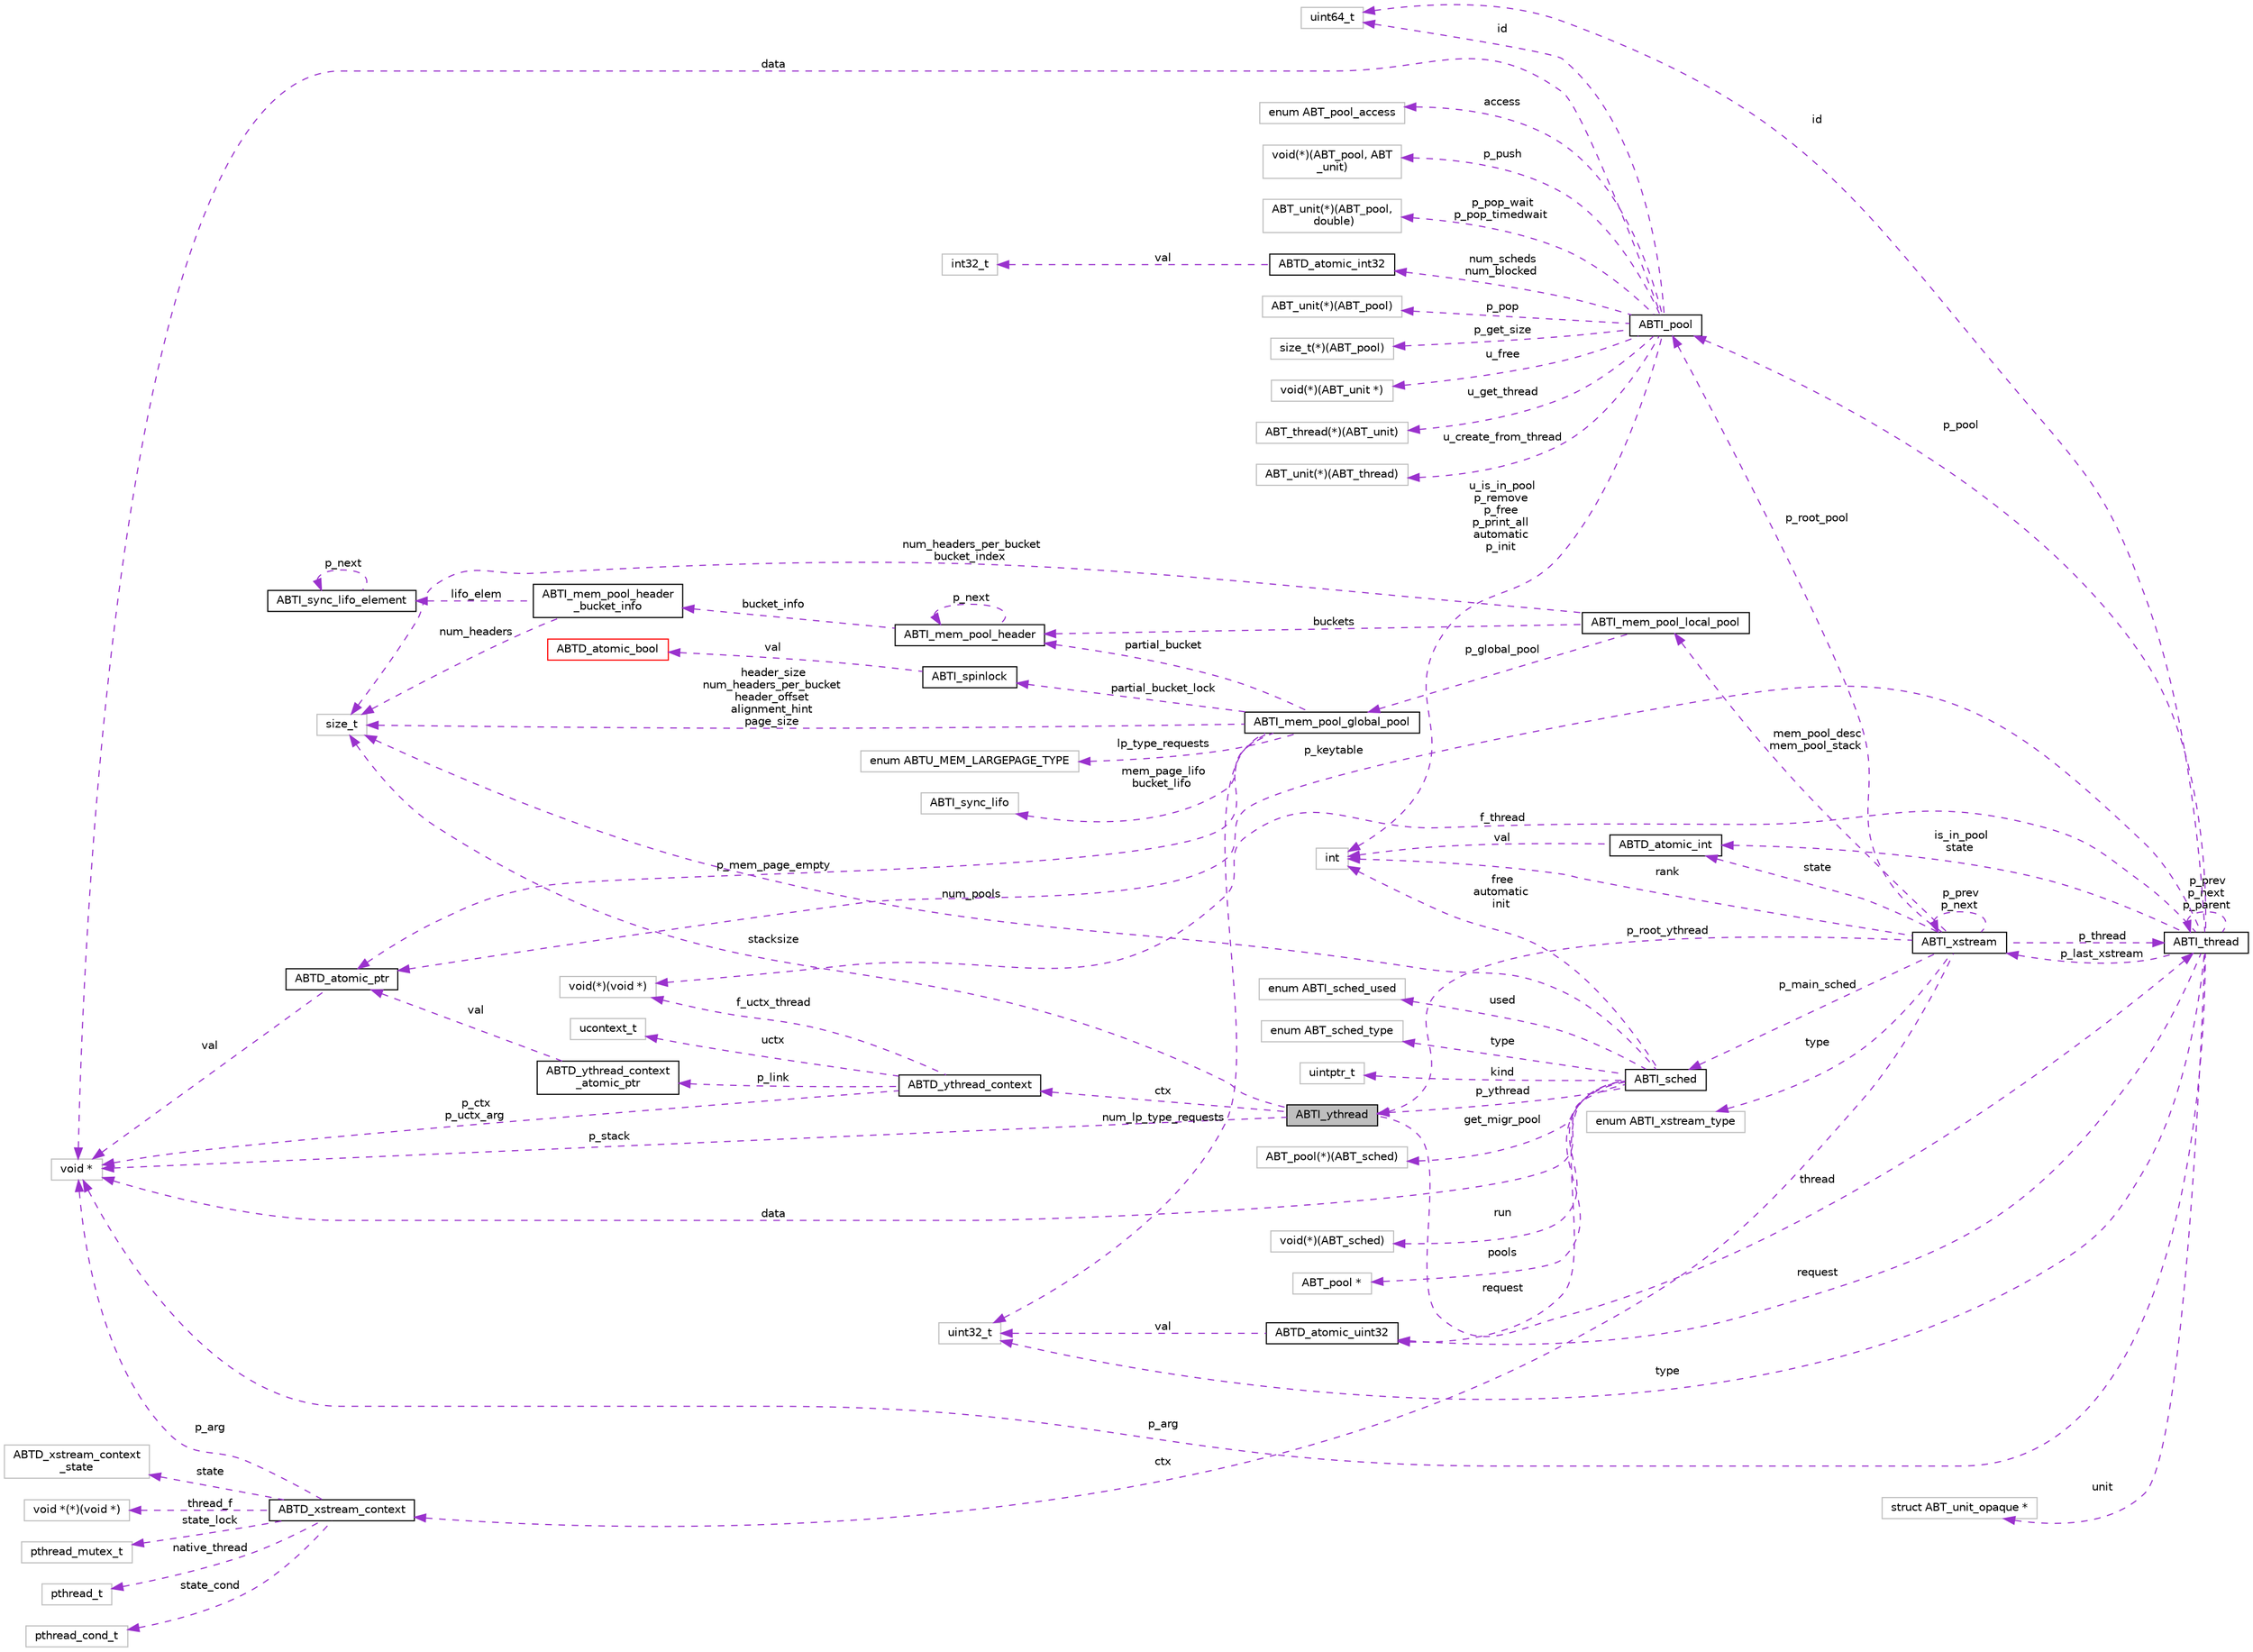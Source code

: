 digraph "ABTI_ythread"
{
  edge [fontname="Helvetica",fontsize="10",labelfontname="Helvetica",labelfontsize="10"];
  node [fontname="Helvetica",fontsize="10",shape=record];
  rankdir="LR";
  Node1 [label="ABTI_ythread",height=0.2,width=0.4,color="black", fillcolor="grey75", style="filled" fontcolor="black"];
  Node2 -> Node1 [dir="back",color="darkorchid3",fontsize="10",style="dashed",label=" thread" ,fontname="Helvetica"];
  Node2 [label="ABTI_thread",height=0.2,width=0.4,color="black", fillcolor="white", style="filled",URL="$d3/d55/structABTI__thread.html"];
  Node3 -> Node2 [dir="back",color="darkorchid3",fontsize="10",style="dashed",label=" f_thread" ,fontname="Helvetica"];
  Node3 [label="void(*)(void *)",height=0.2,width=0.4,color="grey75", fillcolor="white", style="filled"];
  Node4 -> Node2 [dir="back",color="darkorchid3",fontsize="10",style="dashed",label=" id" ,fontname="Helvetica"];
  Node4 [label="uint64_t",height=0.2,width=0.4,color="grey75", fillcolor="white", style="filled"];
  Node2 -> Node2 [dir="back",color="darkorchid3",fontsize="10",style="dashed",label=" p_prev\np_next\np_parent" ,fontname="Helvetica"];
  Node5 -> Node2 [dir="back",color="darkorchid3",fontsize="10",style="dashed",label=" p_pool" ,fontname="Helvetica"];
  Node5 [label="ABTI_pool",height=0.2,width=0.4,color="black", fillcolor="white", style="filled",URL="$df/d65/structABTI__pool.html"];
  Node6 -> Node5 [dir="back",color="darkorchid3",fontsize="10",style="dashed",label=" p_get_size" ,fontname="Helvetica"];
  Node6 [label="size_t(*)(ABT_pool)",height=0.2,width=0.4,color="grey75", fillcolor="white", style="filled"];
  Node7 -> Node5 [dir="back",color="darkorchid3",fontsize="10",style="dashed",label=" u_free" ,fontname="Helvetica"];
  Node7 [label="void(*)(ABT_unit *)",height=0.2,width=0.4,color="grey75", fillcolor="white", style="filled"];
  Node8 -> Node5 [dir="back",color="darkorchid3",fontsize="10",style="dashed",label=" u_get_thread" ,fontname="Helvetica"];
  Node8 [label="ABT_thread(*)(ABT_unit)",height=0.2,width=0.4,color="grey75", fillcolor="white", style="filled"];
  Node9 -> Node5 [dir="back",color="darkorchid3",fontsize="10",style="dashed",label=" u_create_from_thread" ,fontname="Helvetica"];
  Node9 [label="ABT_unit(*)(ABT_thread)",height=0.2,width=0.4,color="grey75", fillcolor="white", style="filled"];
  Node4 -> Node5 [dir="back",color="darkorchid3",fontsize="10",style="dashed",label=" id" ,fontname="Helvetica"];
  Node10 -> Node5 [dir="back",color="darkorchid3",fontsize="10",style="dashed",label=" access" ,fontname="Helvetica"];
  Node10 [label="enum ABT_pool_access",height=0.2,width=0.4,color="grey75", fillcolor="white", style="filled"];
  Node11 -> Node5 [dir="back",color="darkorchid3",fontsize="10",style="dashed",label=" p_push" ,fontname="Helvetica"];
  Node11 [label="void(*)(ABT_pool, ABT\l_unit)",height=0.2,width=0.4,color="grey75", fillcolor="white", style="filled"];
  Node12 -> Node5 [dir="back",color="darkorchid3",fontsize="10",style="dashed",label=" p_pop_wait\np_pop_timedwait" ,fontname="Helvetica"];
  Node12 [label="ABT_unit(*)(ABT_pool,\l double)",height=0.2,width=0.4,color="grey75", fillcolor="white", style="filled"];
  Node13 -> Node5 [dir="back",color="darkorchid3",fontsize="10",style="dashed",label=" u_is_in_pool\np_remove\np_free\np_print_all\nautomatic\np_init" ,fontname="Helvetica"];
  Node13 [label="int",height=0.2,width=0.4,color="grey75", fillcolor="white", style="filled"];
  Node14 -> Node5 [dir="back",color="darkorchid3",fontsize="10",style="dashed",label=" num_scheds\nnum_blocked" ,fontname="Helvetica"];
  Node14 [label="ABTD_atomic_int32",height=0.2,width=0.4,color="black", fillcolor="white", style="filled",URL="$db/d9a/structABTD__atomic__int32.html"];
  Node15 -> Node14 [dir="back",color="darkorchid3",fontsize="10",style="dashed",label=" val" ,fontname="Helvetica"];
  Node15 [label="int32_t",height=0.2,width=0.4,color="grey75", fillcolor="white", style="filled"];
  Node16 -> Node5 [dir="back",color="darkorchid3",fontsize="10",style="dashed",label=" p_pop" ,fontname="Helvetica"];
  Node16 [label="ABT_unit(*)(ABT_pool)",height=0.2,width=0.4,color="grey75", fillcolor="white", style="filled"];
  Node17 -> Node5 [dir="back",color="darkorchid3",fontsize="10",style="dashed",label=" data" ,fontname="Helvetica"];
  Node17 [label="void *",height=0.2,width=0.4,color="grey75", fillcolor="white", style="filled"];
  Node18 -> Node2 [dir="back",color="darkorchid3",fontsize="10",style="dashed",label=" p_last_xstream" ,fontname="Helvetica"];
  Node18 [label="ABTI_xstream",height=0.2,width=0.4,color="black", fillcolor="white", style="filled",URL="$dc/d3f/structABTI__xstream.html"];
  Node19 -> Node18 [dir="back",color="darkorchid3",fontsize="10",style="dashed",label=" ctx" ,fontname="Helvetica"];
  Node19 [label="ABTD_xstream_context",height=0.2,width=0.4,color="black", fillcolor="white", style="filled",URL="$df/dec/structABTD__xstream__context.html"];
  Node20 -> Node19 [dir="back",color="darkorchid3",fontsize="10",style="dashed",label=" state" ,fontname="Helvetica"];
  Node20 [label="ABTD_xstream_context\l_state",height=0.2,width=0.4,color="grey75", fillcolor="white", style="filled"];
  Node21 -> Node19 [dir="back",color="darkorchid3",fontsize="10",style="dashed",label=" thread_f" ,fontname="Helvetica"];
  Node21 [label="void *(*)(void *)",height=0.2,width=0.4,color="grey75", fillcolor="white", style="filled"];
  Node22 -> Node19 [dir="back",color="darkorchid3",fontsize="10",style="dashed",label=" state_lock" ,fontname="Helvetica"];
  Node22 [label="pthread_mutex_t",height=0.2,width=0.4,color="grey75", fillcolor="white", style="filled"];
  Node23 -> Node19 [dir="back",color="darkorchid3",fontsize="10",style="dashed",label=" native_thread" ,fontname="Helvetica"];
  Node23 [label="pthread_t",height=0.2,width=0.4,color="grey75", fillcolor="white", style="filled"];
  Node24 -> Node19 [dir="back",color="darkorchid3",fontsize="10",style="dashed",label=" state_cond" ,fontname="Helvetica"];
  Node24 [label="pthread_cond_t",height=0.2,width=0.4,color="grey75", fillcolor="white", style="filled"];
  Node17 -> Node19 [dir="back",color="darkorchid3",fontsize="10",style="dashed",label=" p_arg" ,fontname="Helvetica"];
  Node2 -> Node18 [dir="back",color="darkorchid3",fontsize="10",style="dashed",label=" p_thread" ,fontname="Helvetica"];
  Node25 -> Node18 [dir="back",color="darkorchid3",fontsize="10",style="dashed",label=" p_main_sched" ,fontname="Helvetica"];
  Node25 [label="ABTI_sched",height=0.2,width=0.4,color="black", fillcolor="white", style="filled",URL="$d0/dd5/structABTI__sched.html"];
  Node26 -> Node25 [dir="back",color="darkorchid3",fontsize="10",style="dashed",label=" get_migr_pool" ,fontname="Helvetica"];
  Node26 [label="ABT_pool(*)(ABT_sched)",height=0.2,width=0.4,color="grey75", fillcolor="white", style="filled"];
  Node1 -> Node25 [dir="back",color="darkorchid3",fontsize="10",style="dashed",label=" p_ythread" ,fontname="Helvetica"];
  Node27 -> Node25 [dir="back",color="darkorchid3",fontsize="10",style="dashed",label=" num_pools" ,fontname="Helvetica"];
  Node27 [label="size_t",height=0.2,width=0.4,color="grey75", fillcolor="white", style="filled"];
  Node13 -> Node25 [dir="back",color="darkorchid3",fontsize="10",style="dashed",label=" free\nautomatic\ninit" ,fontname="Helvetica"];
  Node28 -> Node25 [dir="back",color="darkorchid3",fontsize="10",style="dashed",label=" run" ,fontname="Helvetica"];
  Node28 [label="void(*)(ABT_sched)",height=0.2,width=0.4,color="grey75", fillcolor="white", style="filled"];
  Node29 -> Node25 [dir="back",color="darkorchid3",fontsize="10",style="dashed",label=" pools" ,fontname="Helvetica"];
  Node29 [label="ABT_pool *",height=0.2,width=0.4,color="grey75", fillcolor="white", style="filled"];
  Node30 -> Node25 [dir="back",color="darkorchid3",fontsize="10",style="dashed",label=" request" ,fontname="Helvetica"];
  Node30 [label="ABTD_atomic_uint32",height=0.2,width=0.4,color="black", fillcolor="white", style="filled",URL="$db/df7/structABTD__atomic__uint32.html"];
  Node31 -> Node30 [dir="back",color="darkorchid3",fontsize="10",style="dashed",label=" val" ,fontname="Helvetica"];
  Node31 [label="uint32_t",height=0.2,width=0.4,color="grey75", fillcolor="white", style="filled"];
  Node32 -> Node25 [dir="back",color="darkorchid3",fontsize="10",style="dashed",label=" used" ,fontname="Helvetica"];
  Node32 [label="enum ABTI_sched_used",height=0.2,width=0.4,color="grey75", fillcolor="white", style="filled"];
  Node17 -> Node25 [dir="back",color="darkorchid3",fontsize="10",style="dashed",label=" data" ,fontname="Helvetica"];
  Node33 -> Node25 [dir="back",color="darkorchid3",fontsize="10",style="dashed",label=" type" ,fontname="Helvetica"];
  Node33 [label="enum ABT_sched_type",height=0.2,width=0.4,color="grey75", fillcolor="white", style="filled"];
  Node34 -> Node25 [dir="back",color="darkorchid3",fontsize="10",style="dashed",label=" kind" ,fontname="Helvetica"];
  Node34 [label="uintptr_t",height=0.2,width=0.4,color="grey75", fillcolor="white", style="filled"];
  Node1 -> Node18 [dir="back",color="darkorchid3",fontsize="10",style="dashed",label=" p_root_ythread" ,fontname="Helvetica"];
  Node5 -> Node18 [dir="back",color="darkorchid3",fontsize="10",style="dashed",label=" p_root_pool" ,fontname="Helvetica"];
  Node35 -> Node18 [dir="back",color="darkorchid3",fontsize="10",style="dashed",label=" type" ,fontname="Helvetica"];
  Node35 [label="enum ABTI_xstream_type",height=0.2,width=0.4,color="grey75", fillcolor="white", style="filled"];
  Node18 -> Node18 [dir="back",color="darkorchid3",fontsize="10",style="dashed",label=" p_prev\np_next" ,fontname="Helvetica"];
  Node36 -> Node18 [dir="back",color="darkorchid3",fontsize="10",style="dashed",label=" state" ,fontname="Helvetica"];
  Node36 [label="ABTD_atomic_int",height=0.2,width=0.4,color="black", fillcolor="white", style="filled",URL="$d5/df5/structABTD__atomic__int.html"];
  Node13 -> Node36 [dir="back",color="darkorchid3",fontsize="10",style="dashed",label=" val" ,fontname="Helvetica"];
  Node13 -> Node18 [dir="back",color="darkorchid3",fontsize="10",style="dashed",label=" rank" ,fontname="Helvetica"];
  Node37 -> Node18 [dir="back",color="darkorchid3",fontsize="10",style="dashed",label=" mem_pool_desc\nmem_pool_stack" ,fontname="Helvetica"];
  Node37 [label="ABTI_mem_pool_local_pool",height=0.2,width=0.4,color="black", fillcolor="white", style="filled",URL="$d6/d69/structABTI__mem__pool__local__pool.html"];
  Node27 -> Node37 [dir="back",color="darkorchid3",fontsize="10",style="dashed",label=" num_headers_per_bucket\nbucket_index" ,fontname="Helvetica"];
  Node38 -> Node37 [dir="back",color="darkorchid3",fontsize="10",style="dashed",label=" buckets" ,fontname="Helvetica"];
  Node38 [label="ABTI_mem_pool_header",height=0.2,width=0.4,color="black", fillcolor="white", style="filled",URL="$de/d24/structABTI__mem__pool__header.html"];
  Node39 -> Node38 [dir="back",color="darkorchid3",fontsize="10",style="dashed",label=" bucket_info" ,fontname="Helvetica"];
  Node39 [label="ABTI_mem_pool_header\l_bucket_info",height=0.2,width=0.4,color="black", fillcolor="white", style="filled",URL="$d5/d6c/unionABTI__mem__pool__header__bucket__info.html"];
  Node40 -> Node39 [dir="back",color="darkorchid3",fontsize="10",style="dashed",label=" lifo_elem" ,fontname="Helvetica"];
  Node40 [label="ABTI_sync_lifo_element",height=0.2,width=0.4,color="black", fillcolor="white", style="filled",URL="$de/d30/structABTI__sync__lifo__element.html"];
  Node40 -> Node40 [dir="back",color="darkorchid3",fontsize="10",style="dashed",label=" p_next" ,fontname="Helvetica"];
  Node27 -> Node39 [dir="back",color="darkorchid3",fontsize="10",style="dashed",label=" num_headers" ,fontname="Helvetica"];
  Node38 -> Node38 [dir="back",color="darkorchid3",fontsize="10",style="dashed",label=" p_next" ,fontname="Helvetica"];
  Node41 -> Node37 [dir="back",color="darkorchid3",fontsize="10",style="dashed",label=" p_global_pool" ,fontname="Helvetica"];
  Node41 [label="ABTI_mem_pool_global_pool",height=0.2,width=0.4,color="black", fillcolor="white", style="filled",URL="$d7/de4/structABTI__mem__pool__global__pool.html"];
  Node42 -> Node41 [dir="back",color="darkorchid3",fontsize="10",style="dashed",label=" partial_bucket_lock" ,fontname="Helvetica"];
  Node42 [label="ABTI_spinlock",height=0.2,width=0.4,color="black", fillcolor="white", style="filled",URL="$dc/d81/structABTI__spinlock.html"];
  Node43 -> Node42 [dir="back",color="darkorchid3",fontsize="10",style="dashed",label=" val" ,fontname="Helvetica"];
  Node43 [label="ABTD_atomic_bool",height=0.2,width=0.4,color="red", fillcolor="white", style="filled",URL="$df/d2c/structABTD__atomic__bool.html"];
  Node44 -> Node41 [dir="back",color="darkorchid3",fontsize="10",style="dashed",label=" mem_page_lifo\nbucket_lifo" ,fontname="Helvetica"];
  Node44 [label="ABTI_sync_lifo",height=0.2,width=0.4,color="grey75", fillcolor="white", style="filled"];
  Node27 -> Node41 [dir="back",color="darkorchid3",fontsize="10",style="dashed",label=" header_size\nnum_headers_per_bucket\nheader_offset\nalignment_hint\npage_size" ,fontname="Helvetica"];
  Node31 -> Node41 [dir="back",color="darkorchid3",fontsize="10",style="dashed",label=" num_lp_type_requests" ,fontname="Helvetica"];
  Node38 -> Node41 [dir="back",color="darkorchid3",fontsize="10",style="dashed",label=" partial_bucket" ,fontname="Helvetica"];
  Node45 -> Node41 [dir="back",color="darkorchid3",fontsize="10",style="dashed",label=" p_mem_page_empty" ,fontname="Helvetica"];
  Node45 [label="ABTD_atomic_ptr",height=0.2,width=0.4,color="black", fillcolor="white", style="filled",URL="$df/d5b/structABTD__atomic__ptr.html"];
  Node17 -> Node45 [dir="back",color="darkorchid3",fontsize="10",style="dashed",label=" val" ,fontname="Helvetica"];
  Node46 -> Node41 [dir="back",color="darkorchid3",fontsize="10",style="dashed",label=" lp_type_requests" ,fontname="Helvetica"];
  Node46 [label="enum ABTU_MEM_LARGEPAGE_TYPE",height=0.2,width=0.4,color="grey75", fillcolor="white", style="filled"];
  Node31 -> Node2 [dir="back",color="darkorchid3",fontsize="10",style="dashed",label=" type" ,fontname="Helvetica"];
  Node36 -> Node2 [dir="back",color="darkorchid3",fontsize="10",style="dashed",label=" is_in_pool\nstate" ,fontname="Helvetica"];
  Node45 -> Node2 [dir="back",color="darkorchid3",fontsize="10",style="dashed",label=" p_keytable" ,fontname="Helvetica"];
  Node30 -> Node2 [dir="back",color="darkorchid3",fontsize="10",style="dashed",label=" request" ,fontname="Helvetica"];
  Node17 -> Node2 [dir="back",color="darkorchid3",fontsize="10",style="dashed",label=" p_arg" ,fontname="Helvetica"];
  Node47 -> Node2 [dir="back",color="darkorchid3",fontsize="10",style="dashed",label=" unit" ,fontname="Helvetica"];
  Node47 [label="struct ABT_unit_opaque *",height=0.2,width=0.4,color="grey75", fillcolor="white", style="filled"];
  Node27 -> Node1 [dir="back",color="darkorchid3",fontsize="10",style="dashed",label=" stacksize" ,fontname="Helvetica"];
  Node48 -> Node1 [dir="back",color="darkorchid3",fontsize="10",style="dashed",label=" ctx" ,fontname="Helvetica"];
  Node48 [label="ABTD_ythread_context",height=0.2,width=0.4,color="black", fillcolor="white", style="filled",URL="$d8/df3/structABTD__ythread__context.html"];
  Node3 -> Node48 [dir="back",color="darkorchid3",fontsize="10",style="dashed",label=" f_uctx_thread" ,fontname="Helvetica"];
  Node49 -> Node48 [dir="back",color="darkorchid3",fontsize="10",style="dashed",label=" uctx" ,fontname="Helvetica"];
  Node49 [label="ucontext_t",height=0.2,width=0.4,color="grey75", fillcolor="white", style="filled"];
  Node50 -> Node48 [dir="back",color="darkorchid3",fontsize="10",style="dashed",label=" p_link" ,fontname="Helvetica"];
  Node50 [label="ABTD_ythread_context\l_atomic_ptr",height=0.2,width=0.4,color="black", fillcolor="white", style="filled",URL="$d6/dfc/structABTD__ythread__context__atomic__ptr.html"];
  Node45 -> Node50 [dir="back",color="darkorchid3",fontsize="10",style="dashed",label=" val" ,fontname="Helvetica"];
  Node17 -> Node48 [dir="back",color="darkorchid3",fontsize="10",style="dashed",label=" p_ctx\np_uctx_arg" ,fontname="Helvetica"];
  Node17 -> Node1 [dir="back",color="darkorchid3",fontsize="10",style="dashed",label=" p_stack" ,fontname="Helvetica"];
}
